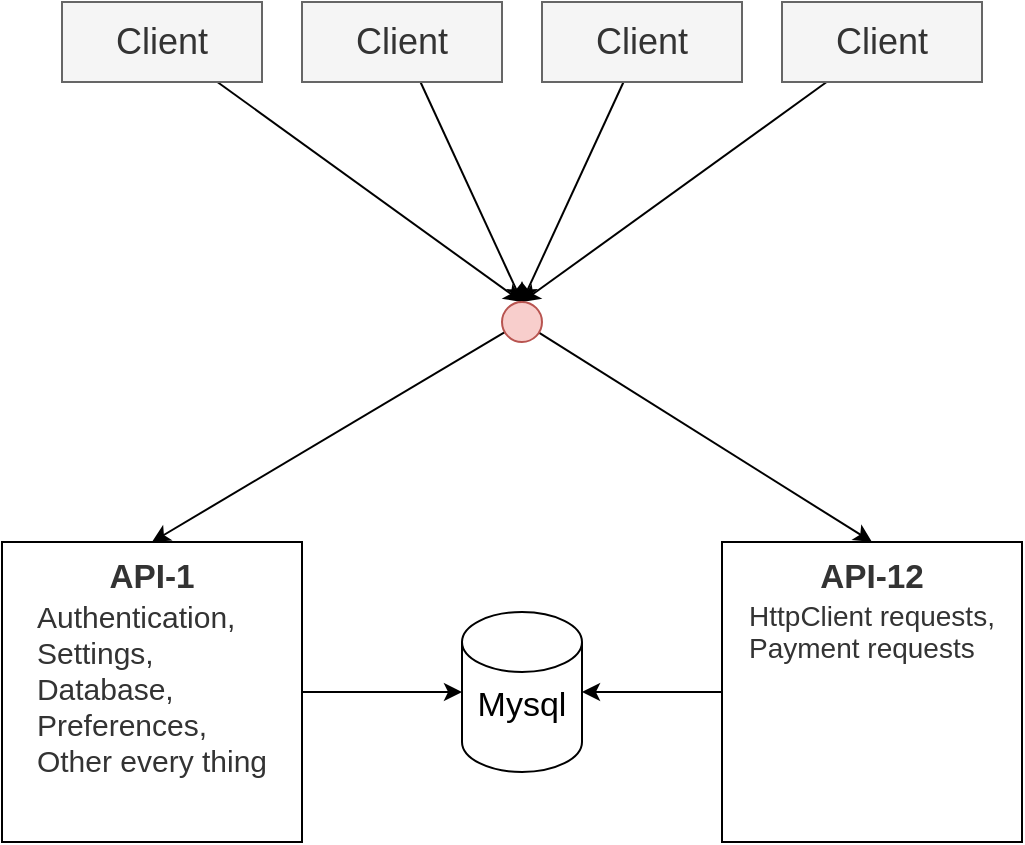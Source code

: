 <mxfile version="14.8.5" type="github" pages="4">
  <diagram id="KWCMroENYIzv3C8HbzbQ" name="Api">
    <mxGraphModel dx="1426" dy="712" grid="1" gridSize="10" guides="1" tooltips="1" connect="1" arrows="1" fold="1" page="1" pageScale="1" pageWidth="827" pageHeight="1169" math="0" shadow="0">
      <root>
        <mxCell id="0" />
        <mxCell id="1" parent="0" />
        <mxCell id="m-8dADaFQHAfap0iC8K7-13" style="edgeStyle=none;rounded=0;orthogonalLoop=1;jettySize=auto;html=1;entryX=0.5;entryY=0;entryDx=0;entryDy=0;fontSize=18;" edge="1" parent="1" source="m-8dADaFQHAfap0iC8K7-1" target="m-8dADaFQHAfap0iC8K7-5">
          <mxGeometry relative="1" as="geometry" />
        </mxCell>
        <mxCell id="m-8dADaFQHAfap0iC8K7-1" value="Client" style="rounded=0;whiteSpace=wrap;html=1;fontSize=18;fillColor=#f5f5f5;strokeColor=#666666;fontColor=#333333;" vertex="1" parent="1">
          <mxGeometry x="150" y="160" width="100" height="40" as="geometry" />
        </mxCell>
        <mxCell id="m-8dADaFQHAfap0iC8K7-10" style="edgeStyle=none;rounded=0;orthogonalLoop=1;jettySize=auto;html=1;entryX=0.5;entryY=0;entryDx=0;entryDy=0;fontSize=18;" edge="1" parent="1" source="m-8dADaFQHAfap0iC8K7-2" target="m-8dADaFQHAfap0iC8K7-5">
          <mxGeometry relative="1" as="geometry" />
        </mxCell>
        <mxCell id="m-8dADaFQHAfap0iC8K7-2" value="Client" style="rounded=0;whiteSpace=wrap;html=1;fontSize=18;fillColor=#f5f5f5;strokeColor=#666666;fontColor=#333333;" vertex="1" parent="1">
          <mxGeometry x="270" y="160" width="100" height="40" as="geometry" />
        </mxCell>
        <mxCell id="m-8dADaFQHAfap0iC8K7-11" style="edgeStyle=none;rounded=0;orthogonalLoop=1;jettySize=auto;html=1;entryX=0.5;entryY=0;entryDx=0;entryDy=0;fontSize=18;" edge="1" parent="1" source="m-8dADaFQHAfap0iC8K7-3" target="m-8dADaFQHAfap0iC8K7-5">
          <mxGeometry relative="1" as="geometry" />
        </mxCell>
        <mxCell id="m-8dADaFQHAfap0iC8K7-3" value="Client" style="rounded=0;whiteSpace=wrap;html=1;fontSize=18;fillColor=#f5f5f5;strokeColor=#666666;fontColor=#333333;" vertex="1" parent="1">
          <mxGeometry x="390" y="160" width="100" height="40" as="geometry" />
        </mxCell>
        <mxCell id="m-8dADaFQHAfap0iC8K7-12" style="edgeStyle=none;rounded=0;orthogonalLoop=1;jettySize=auto;html=1;entryX=0.5;entryY=0;entryDx=0;entryDy=0;fontSize=18;" edge="1" parent="1" source="m-8dADaFQHAfap0iC8K7-4" target="m-8dADaFQHAfap0iC8K7-5">
          <mxGeometry relative="1" as="geometry" />
        </mxCell>
        <mxCell id="m-8dADaFQHAfap0iC8K7-4" value="Client" style="rounded=0;whiteSpace=wrap;html=1;fontSize=18;fillColor=#f5f5f5;strokeColor=#666666;fontColor=#333333;" vertex="1" parent="1">
          <mxGeometry x="510" y="160" width="100" height="40" as="geometry" />
        </mxCell>
        <mxCell id="m-8dADaFQHAfap0iC8K7-14" style="edgeStyle=none;rounded=0;orthogonalLoop=1;jettySize=auto;html=1;entryX=0.5;entryY=0;entryDx=0;entryDy=0;fontSize=18;" edge="1" parent="1" source="m-8dADaFQHAfap0iC8K7-5" target="m-8dADaFQHAfap0iC8K7-7">
          <mxGeometry relative="1" as="geometry" />
        </mxCell>
        <mxCell id="m-8dADaFQHAfap0iC8K7-15" style="edgeStyle=none;rounded=0;orthogonalLoop=1;jettySize=auto;html=1;entryX=0.5;entryY=0;entryDx=0;entryDy=0;fontSize=18;" edge="1" parent="1" source="m-8dADaFQHAfap0iC8K7-5" target="m-8dADaFQHAfap0iC8K7-8">
          <mxGeometry relative="1" as="geometry" />
        </mxCell>
        <mxCell id="m-8dADaFQHAfap0iC8K7-5" value="" style="ellipse;whiteSpace=wrap;html=1;fontSize=18;fillColor=#f8cecc;strokeColor=#b85450;" vertex="1" parent="1">
          <mxGeometry x="370" y="310" width="20" height="20" as="geometry" />
        </mxCell>
        <mxCell id="FvyMITSBp_P54hjT1kFX-2" style="edgeStyle=none;rounded=0;orthogonalLoop=1;jettySize=auto;html=1;entryX=0;entryY=0.5;entryDx=0;entryDy=0;entryPerimeter=0;fontSize=17;" edge="1" parent="1" source="m-8dADaFQHAfap0iC8K7-7" target="FvyMITSBp_P54hjT1kFX-1">
          <mxGeometry relative="1" as="geometry" />
        </mxCell>
        <mxCell id="m-8dADaFQHAfap0iC8K7-7" value="&lt;span data-lucid-type=&quot;application/vnd.lucid.text&quot; data-lucid-content=&quot;{&amp;#34;t&amp;#34;:&amp;#34;API-1\n\nAuthentication,\nSettings,\nDatabase,\nPreferences,\nOther every thing &amp;#34;,&amp;#34;m&amp;#34;:[{&amp;#34;s&amp;#34;:0,&amp;#34;n&amp;#34;:&amp;#34;s&amp;#34;,&amp;#34;v&amp;#34;:22.222,&amp;#34;e&amp;#34;:74},{&amp;#34;s&amp;#34;:0,&amp;#34;n&amp;#34;:&amp;#34;c&amp;#34;,&amp;#34;v&amp;#34;:&amp;#34;333333ff&amp;#34;,&amp;#34;e&amp;#34;:74},{&amp;#34;s&amp;#34;:0,&amp;#34;n&amp;#34;:&amp;#34;fc&amp;#34;,&amp;#34;v&amp;#34;:&amp;#34;Bold&amp;#34;,&amp;#34;e&amp;#34;:74},{&amp;#34;s&amp;#34;:0,&amp;#34;n&amp;#34;:&amp;#34;b&amp;#34;,&amp;#34;v&amp;#34;:true,&amp;#34;e&amp;#34;:74},{&amp;#34;s&amp;#34;:0,&amp;#34;n&amp;#34;:&amp;#34;fid&amp;#34;,&amp;#34;v&amp;#34;:5,&amp;#34;e&amp;#34;:74},{&amp;#34;s&amp;#34;:6,&amp;#34;n&amp;#34;:&amp;#34;a&amp;#34;,&amp;#34;v&amp;#34;:&amp;#34;left&amp;#34;},{&amp;#34;s&amp;#34;:7,&amp;#34;n&amp;#34;:&amp;#34;t&amp;#34;,&amp;#34;v&amp;#34;:&amp;#34;ul&amp;#34;},{&amp;#34;s&amp;#34;:7,&amp;#34;n&amp;#34;:&amp;#34;l&amp;#34;,&amp;#34;v&amp;#34;:&amp;#34;auto&amp;#34;},{&amp;#34;s&amp;#34;:7,&amp;#34;n&amp;#34;:&amp;#34;il&amp;#34;,&amp;#34;v&amp;#34;:22.222},{&amp;#34;s&amp;#34;:7,&amp;#34;n&amp;#34;:&amp;#34;fl&amp;#34;,&amp;#34;v&amp;#34;:22.222},{&amp;#34;s&amp;#34;:7,&amp;#34;n&amp;#34;:&amp;#34;a&amp;#34;,&amp;#34;v&amp;#34;:&amp;#34;left&amp;#34;},{&amp;#34;s&amp;#34;:23,&amp;#34;n&amp;#34;:&amp;#34;t&amp;#34;,&amp;#34;v&amp;#34;:&amp;#34;ul&amp;#34;},{&amp;#34;s&amp;#34;:23,&amp;#34;n&amp;#34;:&amp;#34;l&amp;#34;,&amp;#34;v&amp;#34;:&amp;#34;auto&amp;#34;},{&amp;#34;s&amp;#34;:23,&amp;#34;n&amp;#34;:&amp;#34;il&amp;#34;,&amp;#34;v&amp;#34;:22.222},{&amp;#34;s&amp;#34;:23,&amp;#34;n&amp;#34;:&amp;#34;fl&amp;#34;,&amp;#34;v&amp;#34;:22.222},{&amp;#34;s&amp;#34;:23,&amp;#34;n&amp;#34;:&amp;#34;a&amp;#34;,&amp;#34;v&amp;#34;:&amp;#34;left&amp;#34;},{&amp;#34;s&amp;#34;:33,&amp;#34;n&amp;#34;:&amp;#34;t&amp;#34;,&amp;#34;v&amp;#34;:&amp;#34;ul&amp;#34;},{&amp;#34;s&amp;#34;:33,&amp;#34;n&amp;#34;:&amp;#34;l&amp;#34;,&amp;#34;v&amp;#34;:&amp;#34;auto&amp;#34;},{&amp;#34;s&amp;#34;:33,&amp;#34;n&amp;#34;:&amp;#34;il&amp;#34;,&amp;#34;v&amp;#34;:22.222},{&amp;#34;s&amp;#34;:33,&amp;#34;n&amp;#34;:&amp;#34;fl&amp;#34;,&amp;#34;v&amp;#34;:22.222},{&amp;#34;s&amp;#34;:33,&amp;#34;n&amp;#34;:&amp;#34;a&amp;#34;,&amp;#34;v&amp;#34;:&amp;#34;left&amp;#34;},{&amp;#34;s&amp;#34;:43,&amp;#34;n&amp;#34;:&amp;#34;t&amp;#34;,&amp;#34;v&amp;#34;:&amp;#34;ul&amp;#34;},{&amp;#34;s&amp;#34;:43,&amp;#34;n&amp;#34;:&amp;#34;l&amp;#34;,&amp;#34;v&amp;#34;:&amp;#34;auto&amp;#34;},{&amp;#34;s&amp;#34;:43,&amp;#34;n&amp;#34;:&amp;#34;il&amp;#34;,&amp;#34;v&amp;#34;:22.222},{&amp;#34;s&amp;#34;:43,&amp;#34;n&amp;#34;:&amp;#34;fl&amp;#34;,&amp;#34;v&amp;#34;:22.222},{&amp;#34;s&amp;#34;:43,&amp;#34;n&amp;#34;:&amp;#34;a&amp;#34;,&amp;#34;v&amp;#34;:&amp;#34;left&amp;#34;},{&amp;#34;s&amp;#34;:56,&amp;#34;n&amp;#34;:&amp;#34;t&amp;#34;,&amp;#34;v&amp;#34;:&amp;#34;ul&amp;#34;},{&amp;#34;s&amp;#34;:56,&amp;#34;n&amp;#34;:&amp;#34;l&amp;#34;,&amp;#34;v&amp;#34;:&amp;#34;auto&amp;#34;},{&amp;#34;s&amp;#34;:56,&amp;#34;n&amp;#34;:&amp;#34;il&amp;#34;,&amp;#34;v&amp;#34;:22.222},{&amp;#34;s&amp;#34;:56,&amp;#34;n&amp;#34;:&amp;#34;fl&amp;#34;,&amp;#34;v&amp;#34;:22.222},{&amp;#34;s&amp;#34;:56,&amp;#34;n&amp;#34;:&amp;#34;a&amp;#34;,&amp;#34;v&amp;#34;:&amp;#34;left&amp;#34;}]}&quot;&gt;&lt;span style=&quot;font-size: 16.667px ; color: #333333 ; font-weight: bold&quot;&gt;API-1&lt;/span&gt;&lt;span style=&quot;font-size: 16.667px ; color: #333333 ; font-weight: bold ; text-align: left&quot;&gt;&lt;br&gt;&lt;/span&gt;&lt;/span&gt;&lt;div style=&quot;font-size: 15px&quot; align=&quot;left&quot;&gt;&lt;span data-lucid-type=&quot;application/vnd.lucid.text&quot; data-lucid-content=&quot;{&amp;#34;t&amp;#34;:&amp;#34;API-1\n\nAuthentication,\nSettings,\nDatabase,\nPreferences,\nOther every thing &amp;#34;,&amp;#34;m&amp;#34;:[{&amp;#34;s&amp;#34;:0,&amp;#34;n&amp;#34;:&amp;#34;s&amp;#34;,&amp;#34;v&amp;#34;:22.222,&amp;#34;e&amp;#34;:74},{&amp;#34;s&amp;#34;:0,&amp;#34;n&amp;#34;:&amp;#34;c&amp;#34;,&amp;#34;v&amp;#34;:&amp;#34;333333ff&amp;#34;,&amp;#34;e&amp;#34;:74},{&amp;#34;s&amp;#34;:0,&amp;#34;n&amp;#34;:&amp;#34;fc&amp;#34;,&amp;#34;v&amp;#34;:&amp;#34;Bold&amp;#34;,&amp;#34;e&amp;#34;:74},{&amp;#34;s&amp;#34;:0,&amp;#34;n&amp;#34;:&amp;#34;b&amp;#34;,&amp;#34;v&amp;#34;:true,&amp;#34;e&amp;#34;:74},{&amp;#34;s&amp;#34;:0,&amp;#34;n&amp;#34;:&amp;#34;fid&amp;#34;,&amp;#34;v&amp;#34;:5,&amp;#34;e&amp;#34;:74},{&amp;#34;s&amp;#34;:6,&amp;#34;n&amp;#34;:&amp;#34;a&amp;#34;,&amp;#34;v&amp;#34;:&amp;#34;left&amp;#34;},{&amp;#34;s&amp;#34;:7,&amp;#34;n&amp;#34;:&amp;#34;t&amp;#34;,&amp;#34;v&amp;#34;:&amp;#34;ul&amp;#34;},{&amp;#34;s&amp;#34;:7,&amp;#34;n&amp;#34;:&amp;#34;l&amp;#34;,&amp;#34;v&amp;#34;:&amp;#34;auto&amp;#34;},{&amp;#34;s&amp;#34;:7,&amp;#34;n&amp;#34;:&amp;#34;il&amp;#34;,&amp;#34;v&amp;#34;:22.222},{&amp;#34;s&amp;#34;:7,&amp;#34;n&amp;#34;:&amp;#34;fl&amp;#34;,&amp;#34;v&amp;#34;:22.222},{&amp;#34;s&amp;#34;:7,&amp;#34;n&amp;#34;:&amp;#34;a&amp;#34;,&amp;#34;v&amp;#34;:&amp;#34;left&amp;#34;},{&amp;#34;s&amp;#34;:23,&amp;#34;n&amp;#34;:&amp;#34;t&amp;#34;,&amp;#34;v&amp;#34;:&amp;#34;ul&amp;#34;},{&amp;#34;s&amp;#34;:23,&amp;#34;n&amp;#34;:&amp;#34;l&amp;#34;,&amp;#34;v&amp;#34;:&amp;#34;auto&amp;#34;},{&amp;#34;s&amp;#34;:23,&amp;#34;n&amp;#34;:&amp;#34;il&amp;#34;,&amp;#34;v&amp;#34;:22.222},{&amp;#34;s&amp;#34;:23,&amp;#34;n&amp;#34;:&amp;#34;fl&amp;#34;,&amp;#34;v&amp;#34;:22.222},{&amp;#34;s&amp;#34;:23,&amp;#34;n&amp;#34;:&amp;#34;a&amp;#34;,&amp;#34;v&amp;#34;:&amp;#34;left&amp;#34;},{&amp;#34;s&amp;#34;:33,&amp;#34;n&amp;#34;:&amp;#34;t&amp;#34;,&amp;#34;v&amp;#34;:&amp;#34;ul&amp;#34;},{&amp;#34;s&amp;#34;:33,&amp;#34;n&amp;#34;:&amp;#34;l&amp;#34;,&amp;#34;v&amp;#34;:&amp;#34;auto&amp;#34;},{&amp;#34;s&amp;#34;:33,&amp;#34;n&amp;#34;:&amp;#34;il&amp;#34;,&amp;#34;v&amp;#34;:22.222},{&amp;#34;s&amp;#34;:33,&amp;#34;n&amp;#34;:&amp;#34;fl&amp;#34;,&amp;#34;v&amp;#34;:22.222},{&amp;#34;s&amp;#34;:33,&amp;#34;n&amp;#34;:&amp;#34;a&amp;#34;,&amp;#34;v&amp;#34;:&amp;#34;left&amp;#34;},{&amp;#34;s&amp;#34;:43,&amp;#34;n&amp;#34;:&amp;#34;t&amp;#34;,&amp;#34;v&amp;#34;:&amp;#34;ul&amp;#34;},{&amp;#34;s&amp;#34;:43,&amp;#34;n&amp;#34;:&amp;#34;l&amp;#34;,&amp;#34;v&amp;#34;:&amp;#34;auto&amp;#34;},{&amp;#34;s&amp;#34;:43,&amp;#34;n&amp;#34;:&amp;#34;il&amp;#34;,&amp;#34;v&amp;#34;:22.222},{&amp;#34;s&amp;#34;:43,&amp;#34;n&amp;#34;:&amp;#34;fl&amp;#34;,&amp;#34;v&amp;#34;:22.222},{&amp;#34;s&amp;#34;:43,&amp;#34;n&amp;#34;:&amp;#34;a&amp;#34;,&amp;#34;v&amp;#34;:&amp;#34;left&amp;#34;},{&amp;#34;s&amp;#34;:56,&amp;#34;n&amp;#34;:&amp;#34;t&amp;#34;,&amp;#34;v&amp;#34;:&amp;#34;ul&amp;#34;},{&amp;#34;s&amp;#34;:56,&amp;#34;n&amp;#34;:&amp;#34;l&amp;#34;,&amp;#34;v&amp;#34;:&amp;#34;auto&amp;#34;},{&amp;#34;s&amp;#34;:56,&amp;#34;n&amp;#34;:&amp;#34;il&amp;#34;,&amp;#34;v&amp;#34;:22.222},{&amp;#34;s&amp;#34;:56,&amp;#34;n&amp;#34;:&amp;#34;fl&amp;#34;,&amp;#34;v&amp;#34;:22.222},{&amp;#34;s&amp;#34;:56,&amp;#34;n&amp;#34;:&amp;#34;a&amp;#34;,&amp;#34;v&amp;#34;:&amp;#34;left&amp;#34;}]}&quot;&gt;&lt;span style=&quot;color: rgb(51 , 51 , 51)&quot;&gt;Authentication,&lt;/span&gt;&lt;/span&gt;&lt;br&gt;&lt;span data-lucid-type=&quot;application/vnd.lucid.text&quot; data-lucid-content=&quot;{&amp;#34;t&amp;#34;:&amp;#34;API-1\n\nAuthentication,\nSettings,\nDatabase,\nPreferences,\nOther every thing &amp;#34;,&amp;#34;m&amp;#34;:[{&amp;#34;s&amp;#34;:0,&amp;#34;n&amp;#34;:&amp;#34;s&amp;#34;,&amp;#34;v&amp;#34;:22.222,&amp;#34;e&amp;#34;:74},{&amp;#34;s&amp;#34;:0,&amp;#34;n&amp;#34;:&amp;#34;c&amp;#34;,&amp;#34;v&amp;#34;:&amp;#34;333333ff&amp;#34;,&amp;#34;e&amp;#34;:74},{&amp;#34;s&amp;#34;:0,&amp;#34;n&amp;#34;:&amp;#34;fc&amp;#34;,&amp;#34;v&amp;#34;:&amp;#34;Bold&amp;#34;,&amp;#34;e&amp;#34;:74},{&amp;#34;s&amp;#34;:0,&amp;#34;n&amp;#34;:&amp;#34;b&amp;#34;,&amp;#34;v&amp;#34;:true,&amp;#34;e&amp;#34;:74},{&amp;#34;s&amp;#34;:0,&amp;#34;n&amp;#34;:&amp;#34;fid&amp;#34;,&amp;#34;v&amp;#34;:5,&amp;#34;e&amp;#34;:74},{&amp;#34;s&amp;#34;:6,&amp;#34;n&amp;#34;:&amp;#34;a&amp;#34;,&amp;#34;v&amp;#34;:&amp;#34;left&amp;#34;},{&amp;#34;s&amp;#34;:7,&amp;#34;n&amp;#34;:&amp;#34;t&amp;#34;,&amp;#34;v&amp;#34;:&amp;#34;ul&amp;#34;},{&amp;#34;s&amp;#34;:7,&amp;#34;n&amp;#34;:&amp;#34;l&amp;#34;,&amp;#34;v&amp;#34;:&amp;#34;auto&amp;#34;},{&amp;#34;s&amp;#34;:7,&amp;#34;n&amp;#34;:&amp;#34;il&amp;#34;,&amp;#34;v&amp;#34;:22.222},{&amp;#34;s&amp;#34;:7,&amp;#34;n&amp;#34;:&amp;#34;fl&amp;#34;,&amp;#34;v&amp;#34;:22.222},{&amp;#34;s&amp;#34;:7,&amp;#34;n&amp;#34;:&amp;#34;a&amp;#34;,&amp;#34;v&amp;#34;:&amp;#34;left&amp;#34;},{&amp;#34;s&amp;#34;:23,&amp;#34;n&amp;#34;:&amp;#34;t&amp;#34;,&amp;#34;v&amp;#34;:&amp;#34;ul&amp;#34;},{&amp;#34;s&amp;#34;:23,&amp;#34;n&amp;#34;:&amp;#34;l&amp;#34;,&amp;#34;v&amp;#34;:&amp;#34;auto&amp;#34;},{&amp;#34;s&amp;#34;:23,&amp;#34;n&amp;#34;:&amp;#34;il&amp;#34;,&amp;#34;v&amp;#34;:22.222},{&amp;#34;s&amp;#34;:23,&amp;#34;n&amp;#34;:&amp;#34;fl&amp;#34;,&amp;#34;v&amp;#34;:22.222},{&amp;#34;s&amp;#34;:23,&amp;#34;n&amp;#34;:&amp;#34;a&amp;#34;,&amp;#34;v&amp;#34;:&amp;#34;left&amp;#34;},{&amp;#34;s&amp;#34;:33,&amp;#34;n&amp;#34;:&amp;#34;t&amp;#34;,&amp;#34;v&amp;#34;:&amp;#34;ul&amp;#34;},{&amp;#34;s&amp;#34;:33,&amp;#34;n&amp;#34;:&amp;#34;l&amp;#34;,&amp;#34;v&amp;#34;:&amp;#34;auto&amp;#34;},{&amp;#34;s&amp;#34;:33,&amp;#34;n&amp;#34;:&amp;#34;il&amp;#34;,&amp;#34;v&amp;#34;:22.222},{&amp;#34;s&amp;#34;:33,&amp;#34;n&amp;#34;:&amp;#34;fl&amp;#34;,&amp;#34;v&amp;#34;:22.222},{&amp;#34;s&amp;#34;:33,&amp;#34;n&amp;#34;:&amp;#34;a&amp;#34;,&amp;#34;v&amp;#34;:&amp;#34;left&amp;#34;},{&amp;#34;s&amp;#34;:43,&amp;#34;n&amp;#34;:&amp;#34;t&amp;#34;,&amp;#34;v&amp;#34;:&amp;#34;ul&amp;#34;},{&amp;#34;s&amp;#34;:43,&amp;#34;n&amp;#34;:&amp;#34;l&amp;#34;,&amp;#34;v&amp;#34;:&amp;#34;auto&amp;#34;},{&amp;#34;s&amp;#34;:43,&amp;#34;n&amp;#34;:&amp;#34;il&amp;#34;,&amp;#34;v&amp;#34;:22.222},{&amp;#34;s&amp;#34;:43,&amp;#34;n&amp;#34;:&amp;#34;fl&amp;#34;,&amp;#34;v&amp;#34;:22.222},{&amp;#34;s&amp;#34;:43,&amp;#34;n&amp;#34;:&amp;#34;a&amp;#34;,&amp;#34;v&amp;#34;:&amp;#34;left&amp;#34;},{&amp;#34;s&amp;#34;:56,&amp;#34;n&amp;#34;:&amp;#34;t&amp;#34;,&amp;#34;v&amp;#34;:&amp;#34;ul&amp;#34;},{&amp;#34;s&amp;#34;:56,&amp;#34;n&amp;#34;:&amp;#34;l&amp;#34;,&amp;#34;v&amp;#34;:&amp;#34;auto&amp;#34;},{&amp;#34;s&amp;#34;:56,&amp;#34;n&amp;#34;:&amp;#34;il&amp;#34;,&amp;#34;v&amp;#34;:22.222},{&amp;#34;s&amp;#34;:56,&amp;#34;n&amp;#34;:&amp;#34;fl&amp;#34;,&amp;#34;v&amp;#34;:22.222},{&amp;#34;s&amp;#34;:56,&amp;#34;n&amp;#34;:&amp;#34;a&amp;#34;,&amp;#34;v&amp;#34;:&amp;#34;left&amp;#34;}]}&quot;&gt;&lt;span style=&quot;color: rgb(51 , 51 , 51)&quot;&gt;&lt;/span&gt;&lt;span style=&quot;color: rgb(51 , 51 , 51)&quot;&gt;Settings,&lt;/span&gt;&lt;/span&gt;&lt;br&gt;&lt;span data-lucid-type=&quot;application/vnd.lucid.text&quot; data-lucid-content=&quot;{&amp;#34;t&amp;#34;:&amp;#34;API-1\n\nAuthentication,\nSettings,\nDatabase,\nPreferences,\nOther every thing &amp;#34;,&amp;#34;m&amp;#34;:[{&amp;#34;s&amp;#34;:0,&amp;#34;n&amp;#34;:&amp;#34;s&amp;#34;,&amp;#34;v&amp;#34;:22.222,&amp;#34;e&amp;#34;:74},{&amp;#34;s&amp;#34;:0,&amp;#34;n&amp;#34;:&amp;#34;c&amp;#34;,&amp;#34;v&amp;#34;:&amp;#34;333333ff&amp;#34;,&amp;#34;e&amp;#34;:74},{&amp;#34;s&amp;#34;:0,&amp;#34;n&amp;#34;:&amp;#34;fc&amp;#34;,&amp;#34;v&amp;#34;:&amp;#34;Bold&amp;#34;,&amp;#34;e&amp;#34;:74},{&amp;#34;s&amp;#34;:0,&amp;#34;n&amp;#34;:&amp;#34;b&amp;#34;,&amp;#34;v&amp;#34;:true,&amp;#34;e&amp;#34;:74},{&amp;#34;s&amp;#34;:0,&amp;#34;n&amp;#34;:&amp;#34;fid&amp;#34;,&amp;#34;v&amp;#34;:5,&amp;#34;e&amp;#34;:74},{&amp;#34;s&amp;#34;:6,&amp;#34;n&amp;#34;:&amp;#34;a&amp;#34;,&amp;#34;v&amp;#34;:&amp;#34;left&amp;#34;},{&amp;#34;s&amp;#34;:7,&amp;#34;n&amp;#34;:&amp;#34;t&amp;#34;,&amp;#34;v&amp;#34;:&amp;#34;ul&amp;#34;},{&amp;#34;s&amp;#34;:7,&amp;#34;n&amp;#34;:&amp;#34;l&amp;#34;,&amp;#34;v&amp;#34;:&amp;#34;auto&amp;#34;},{&amp;#34;s&amp;#34;:7,&amp;#34;n&amp;#34;:&amp;#34;il&amp;#34;,&amp;#34;v&amp;#34;:22.222},{&amp;#34;s&amp;#34;:7,&amp;#34;n&amp;#34;:&amp;#34;fl&amp;#34;,&amp;#34;v&amp;#34;:22.222},{&amp;#34;s&amp;#34;:7,&amp;#34;n&amp;#34;:&amp;#34;a&amp;#34;,&amp;#34;v&amp;#34;:&amp;#34;left&amp;#34;},{&amp;#34;s&amp;#34;:23,&amp;#34;n&amp;#34;:&amp;#34;t&amp;#34;,&amp;#34;v&amp;#34;:&amp;#34;ul&amp;#34;},{&amp;#34;s&amp;#34;:23,&amp;#34;n&amp;#34;:&amp;#34;l&amp;#34;,&amp;#34;v&amp;#34;:&amp;#34;auto&amp;#34;},{&amp;#34;s&amp;#34;:23,&amp;#34;n&amp;#34;:&amp;#34;il&amp;#34;,&amp;#34;v&amp;#34;:22.222},{&amp;#34;s&amp;#34;:23,&amp;#34;n&amp;#34;:&amp;#34;fl&amp;#34;,&amp;#34;v&amp;#34;:22.222},{&amp;#34;s&amp;#34;:23,&amp;#34;n&amp;#34;:&amp;#34;a&amp;#34;,&amp;#34;v&amp;#34;:&amp;#34;left&amp;#34;},{&amp;#34;s&amp;#34;:33,&amp;#34;n&amp;#34;:&amp;#34;t&amp;#34;,&amp;#34;v&amp;#34;:&amp;#34;ul&amp;#34;},{&amp;#34;s&amp;#34;:33,&amp;#34;n&amp;#34;:&amp;#34;l&amp;#34;,&amp;#34;v&amp;#34;:&amp;#34;auto&amp;#34;},{&amp;#34;s&amp;#34;:33,&amp;#34;n&amp;#34;:&amp;#34;il&amp;#34;,&amp;#34;v&amp;#34;:22.222},{&amp;#34;s&amp;#34;:33,&amp;#34;n&amp;#34;:&amp;#34;fl&amp;#34;,&amp;#34;v&amp;#34;:22.222},{&amp;#34;s&amp;#34;:33,&amp;#34;n&amp;#34;:&amp;#34;a&amp;#34;,&amp;#34;v&amp;#34;:&amp;#34;left&amp;#34;},{&amp;#34;s&amp;#34;:43,&amp;#34;n&amp;#34;:&amp;#34;t&amp;#34;,&amp;#34;v&amp;#34;:&amp;#34;ul&amp;#34;},{&amp;#34;s&amp;#34;:43,&amp;#34;n&amp;#34;:&amp;#34;l&amp;#34;,&amp;#34;v&amp;#34;:&amp;#34;auto&amp;#34;},{&amp;#34;s&amp;#34;:43,&amp;#34;n&amp;#34;:&amp;#34;il&amp;#34;,&amp;#34;v&amp;#34;:22.222},{&amp;#34;s&amp;#34;:43,&amp;#34;n&amp;#34;:&amp;#34;fl&amp;#34;,&amp;#34;v&amp;#34;:22.222},{&amp;#34;s&amp;#34;:43,&amp;#34;n&amp;#34;:&amp;#34;a&amp;#34;,&amp;#34;v&amp;#34;:&amp;#34;left&amp;#34;},{&amp;#34;s&amp;#34;:56,&amp;#34;n&amp;#34;:&amp;#34;t&amp;#34;,&amp;#34;v&amp;#34;:&amp;#34;ul&amp;#34;},{&amp;#34;s&amp;#34;:56,&amp;#34;n&amp;#34;:&amp;#34;l&amp;#34;,&amp;#34;v&amp;#34;:&amp;#34;auto&amp;#34;},{&amp;#34;s&amp;#34;:56,&amp;#34;n&amp;#34;:&amp;#34;il&amp;#34;,&amp;#34;v&amp;#34;:22.222},{&amp;#34;s&amp;#34;:56,&amp;#34;n&amp;#34;:&amp;#34;fl&amp;#34;,&amp;#34;v&amp;#34;:22.222},{&amp;#34;s&amp;#34;:56,&amp;#34;n&amp;#34;:&amp;#34;a&amp;#34;,&amp;#34;v&amp;#34;:&amp;#34;left&amp;#34;}]}&quot;&gt;&lt;span style=&quot;color: rgb(51 , 51 , 51)&quot;&gt;&lt;/span&gt;&lt;span style=&quot;color: rgb(51 , 51 , 51)&quot;&gt;Database,&lt;/span&gt;&lt;/span&gt;&lt;br&gt;&lt;span data-lucid-type=&quot;application/vnd.lucid.text&quot; data-lucid-content=&quot;{&amp;#34;t&amp;#34;:&amp;#34;API-1\n\nAuthentication,\nSettings,\nDatabase,\nPreferences,\nOther every thing &amp;#34;,&amp;#34;m&amp;#34;:[{&amp;#34;s&amp;#34;:0,&amp;#34;n&amp;#34;:&amp;#34;s&amp;#34;,&amp;#34;v&amp;#34;:22.222,&amp;#34;e&amp;#34;:74},{&amp;#34;s&amp;#34;:0,&amp;#34;n&amp;#34;:&amp;#34;c&amp;#34;,&amp;#34;v&amp;#34;:&amp;#34;333333ff&amp;#34;,&amp;#34;e&amp;#34;:74},{&amp;#34;s&amp;#34;:0,&amp;#34;n&amp;#34;:&amp;#34;fc&amp;#34;,&amp;#34;v&amp;#34;:&amp;#34;Bold&amp;#34;,&amp;#34;e&amp;#34;:74},{&amp;#34;s&amp;#34;:0,&amp;#34;n&amp;#34;:&amp;#34;b&amp;#34;,&amp;#34;v&amp;#34;:true,&amp;#34;e&amp;#34;:74},{&amp;#34;s&amp;#34;:0,&amp;#34;n&amp;#34;:&amp;#34;fid&amp;#34;,&amp;#34;v&amp;#34;:5,&amp;#34;e&amp;#34;:74},{&amp;#34;s&amp;#34;:6,&amp;#34;n&amp;#34;:&amp;#34;a&amp;#34;,&amp;#34;v&amp;#34;:&amp;#34;left&amp;#34;},{&amp;#34;s&amp;#34;:7,&amp;#34;n&amp;#34;:&amp;#34;t&amp;#34;,&amp;#34;v&amp;#34;:&amp;#34;ul&amp;#34;},{&amp;#34;s&amp;#34;:7,&amp;#34;n&amp;#34;:&amp;#34;l&amp;#34;,&amp;#34;v&amp;#34;:&amp;#34;auto&amp;#34;},{&amp;#34;s&amp;#34;:7,&amp;#34;n&amp;#34;:&amp;#34;il&amp;#34;,&amp;#34;v&amp;#34;:22.222},{&amp;#34;s&amp;#34;:7,&amp;#34;n&amp;#34;:&amp;#34;fl&amp;#34;,&amp;#34;v&amp;#34;:22.222},{&amp;#34;s&amp;#34;:7,&amp;#34;n&amp;#34;:&amp;#34;a&amp;#34;,&amp;#34;v&amp;#34;:&amp;#34;left&amp;#34;},{&amp;#34;s&amp;#34;:23,&amp;#34;n&amp;#34;:&amp;#34;t&amp;#34;,&amp;#34;v&amp;#34;:&amp;#34;ul&amp;#34;},{&amp;#34;s&amp;#34;:23,&amp;#34;n&amp;#34;:&amp;#34;l&amp;#34;,&amp;#34;v&amp;#34;:&amp;#34;auto&amp;#34;},{&amp;#34;s&amp;#34;:23,&amp;#34;n&amp;#34;:&amp;#34;il&amp;#34;,&amp;#34;v&amp;#34;:22.222},{&amp;#34;s&amp;#34;:23,&amp;#34;n&amp;#34;:&amp;#34;fl&amp;#34;,&amp;#34;v&amp;#34;:22.222},{&amp;#34;s&amp;#34;:23,&amp;#34;n&amp;#34;:&amp;#34;a&amp;#34;,&amp;#34;v&amp;#34;:&amp;#34;left&amp;#34;},{&amp;#34;s&amp;#34;:33,&amp;#34;n&amp;#34;:&amp;#34;t&amp;#34;,&amp;#34;v&amp;#34;:&amp;#34;ul&amp;#34;},{&amp;#34;s&amp;#34;:33,&amp;#34;n&amp;#34;:&amp;#34;l&amp;#34;,&amp;#34;v&amp;#34;:&amp;#34;auto&amp;#34;},{&amp;#34;s&amp;#34;:33,&amp;#34;n&amp;#34;:&amp;#34;il&amp;#34;,&amp;#34;v&amp;#34;:22.222},{&amp;#34;s&amp;#34;:33,&amp;#34;n&amp;#34;:&amp;#34;fl&amp;#34;,&amp;#34;v&amp;#34;:22.222},{&amp;#34;s&amp;#34;:33,&amp;#34;n&amp;#34;:&amp;#34;a&amp;#34;,&amp;#34;v&amp;#34;:&amp;#34;left&amp;#34;},{&amp;#34;s&amp;#34;:43,&amp;#34;n&amp;#34;:&amp;#34;t&amp;#34;,&amp;#34;v&amp;#34;:&amp;#34;ul&amp;#34;},{&amp;#34;s&amp;#34;:43,&amp;#34;n&amp;#34;:&amp;#34;l&amp;#34;,&amp;#34;v&amp;#34;:&amp;#34;auto&amp;#34;},{&amp;#34;s&amp;#34;:43,&amp;#34;n&amp;#34;:&amp;#34;il&amp;#34;,&amp;#34;v&amp;#34;:22.222},{&amp;#34;s&amp;#34;:43,&amp;#34;n&amp;#34;:&amp;#34;fl&amp;#34;,&amp;#34;v&amp;#34;:22.222},{&amp;#34;s&amp;#34;:43,&amp;#34;n&amp;#34;:&amp;#34;a&amp;#34;,&amp;#34;v&amp;#34;:&amp;#34;left&amp;#34;},{&amp;#34;s&amp;#34;:56,&amp;#34;n&amp;#34;:&amp;#34;t&amp;#34;,&amp;#34;v&amp;#34;:&amp;#34;ul&amp;#34;},{&amp;#34;s&amp;#34;:56,&amp;#34;n&amp;#34;:&amp;#34;l&amp;#34;,&amp;#34;v&amp;#34;:&amp;#34;auto&amp;#34;},{&amp;#34;s&amp;#34;:56,&amp;#34;n&amp;#34;:&amp;#34;il&amp;#34;,&amp;#34;v&amp;#34;:22.222},{&amp;#34;s&amp;#34;:56,&amp;#34;n&amp;#34;:&amp;#34;fl&amp;#34;,&amp;#34;v&amp;#34;:22.222},{&amp;#34;s&amp;#34;:56,&amp;#34;n&amp;#34;:&amp;#34;a&amp;#34;,&amp;#34;v&amp;#34;:&amp;#34;left&amp;#34;}]}&quot;&gt;&lt;span style=&quot;color: rgb(51 , 51 , 51)&quot;&gt;&lt;/span&gt;&lt;span style=&quot;color: rgb(51 , 51 , 51)&quot;&gt;Preferences,&lt;/span&gt;&lt;/span&gt;&lt;br&gt;&lt;span data-lucid-type=&quot;application/vnd.lucid.text&quot; data-lucid-content=&quot;{&amp;#34;t&amp;#34;:&amp;#34;API-1\n\nAuthentication,\nSettings,\nDatabase,\nPreferences,\nOther every thing &amp;#34;,&amp;#34;m&amp;#34;:[{&amp;#34;s&amp;#34;:0,&amp;#34;n&amp;#34;:&amp;#34;s&amp;#34;,&amp;#34;v&amp;#34;:22.222,&amp;#34;e&amp;#34;:74},{&amp;#34;s&amp;#34;:0,&amp;#34;n&amp;#34;:&amp;#34;c&amp;#34;,&amp;#34;v&amp;#34;:&amp;#34;333333ff&amp;#34;,&amp;#34;e&amp;#34;:74},{&amp;#34;s&amp;#34;:0,&amp;#34;n&amp;#34;:&amp;#34;fc&amp;#34;,&amp;#34;v&amp;#34;:&amp;#34;Bold&amp;#34;,&amp;#34;e&amp;#34;:74},{&amp;#34;s&amp;#34;:0,&amp;#34;n&amp;#34;:&amp;#34;b&amp;#34;,&amp;#34;v&amp;#34;:true,&amp;#34;e&amp;#34;:74},{&amp;#34;s&amp;#34;:0,&amp;#34;n&amp;#34;:&amp;#34;fid&amp;#34;,&amp;#34;v&amp;#34;:5,&amp;#34;e&amp;#34;:74},{&amp;#34;s&amp;#34;:6,&amp;#34;n&amp;#34;:&amp;#34;a&amp;#34;,&amp;#34;v&amp;#34;:&amp;#34;left&amp;#34;},{&amp;#34;s&amp;#34;:7,&amp;#34;n&amp;#34;:&amp;#34;t&amp;#34;,&amp;#34;v&amp;#34;:&amp;#34;ul&amp;#34;},{&amp;#34;s&amp;#34;:7,&amp;#34;n&amp;#34;:&amp;#34;l&amp;#34;,&amp;#34;v&amp;#34;:&amp;#34;auto&amp;#34;},{&amp;#34;s&amp;#34;:7,&amp;#34;n&amp;#34;:&amp;#34;il&amp;#34;,&amp;#34;v&amp;#34;:22.222},{&amp;#34;s&amp;#34;:7,&amp;#34;n&amp;#34;:&amp;#34;fl&amp;#34;,&amp;#34;v&amp;#34;:22.222},{&amp;#34;s&amp;#34;:7,&amp;#34;n&amp;#34;:&amp;#34;a&amp;#34;,&amp;#34;v&amp;#34;:&amp;#34;left&amp;#34;},{&amp;#34;s&amp;#34;:23,&amp;#34;n&amp;#34;:&amp;#34;t&amp;#34;,&amp;#34;v&amp;#34;:&amp;#34;ul&amp;#34;},{&amp;#34;s&amp;#34;:23,&amp;#34;n&amp;#34;:&amp;#34;l&amp;#34;,&amp;#34;v&amp;#34;:&amp;#34;auto&amp;#34;},{&amp;#34;s&amp;#34;:23,&amp;#34;n&amp;#34;:&amp;#34;il&amp;#34;,&amp;#34;v&amp;#34;:22.222},{&amp;#34;s&amp;#34;:23,&amp;#34;n&amp;#34;:&amp;#34;fl&amp;#34;,&amp;#34;v&amp;#34;:22.222},{&amp;#34;s&amp;#34;:23,&amp;#34;n&amp;#34;:&amp;#34;a&amp;#34;,&amp;#34;v&amp;#34;:&amp;#34;left&amp;#34;},{&amp;#34;s&amp;#34;:33,&amp;#34;n&amp;#34;:&amp;#34;t&amp;#34;,&amp;#34;v&amp;#34;:&amp;#34;ul&amp;#34;},{&amp;#34;s&amp;#34;:33,&amp;#34;n&amp;#34;:&amp;#34;l&amp;#34;,&amp;#34;v&amp;#34;:&amp;#34;auto&amp;#34;},{&amp;#34;s&amp;#34;:33,&amp;#34;n&amp;#34;:&amp;#34;il&amp;#34;,&amp;#34;v&amp;#34;:22.222},{&amp;#34;s&amp;#34;:33,&amp;#34;n&amp;#34;:&amp;#34;fl&amp;#34;,&amp;#34;v&amp;#34;:22.222},{&amp;#34;s&amp;#34;:33,&amp;#34;n&amp;#34;:&amp;#34;a&amp;#34;,&amp;#34;v&amp;#34;:&amp;#34;left&amp;#34;},{&amp;#34;s&amp;#34;:43,&amp;#34;n&amp;#34;:&amp;#34;t&amp;#34;,&amp;#34;v&amp;#34;:&amp;#34;ul&amp;#34;},{&amp;#34;s&amp;#34;:43,&amp;#34;n&amp;#34;:&amp;#34;l&amp;#34;,&amp;#34;v&amp;#34;:&amp;#34;auto&amp;#34;},{&amp;#34;s&amp;#34;:43,&amp;#34;n&amp;#34;:&amp;#34;il&amp;#34;,&amp;#34;v&amp;#34;:22.222},{&amp;#34;s&amp;#34;:43,&amp;#34;n&amp;#34;:&amp;#34;fl&amp;#34;,&amp;#34;v&amp;#34;:22.222},{&amp;#34;s&amp;#34;:43,&amp;#34;n&amp;#34;:&amp;#34;a&amp;#34;,&amp;#34;v&amp;#34;:&amp;#34;left&amp;#34;},{&amp;#34;s&amp;#34;:56,&amp;#34;n&amp;#34;:&amp;#34;t&amp;#34;,&amp;#34;v&amp;#34;:&amp;#34;ul&amp;#34;},{&amp;#34;s&amp;#34;:56,&amp;#34;n&amp;#34;:&amp;#34;l&amp;#34;,&amp;#34;v&amp;#34;:&amp;#34;auto&amp;#34;},{&amp;#34;s&amp;#34;:56,&amp;#34;n&amp;#34;:&amp;#34;il&amp;#34;,&amp;#34;v&amp;#34;:22.222},{&amp;#34;s&amp;#34;:56,&amp;#34;n&amp;#34;:&amp;#34;fl&amp;#34;,&amp;#34;v&amp;#34;:22.222},{&amp;#34;s&amp;#34;:56,&amp;#34;n&amp;#34;:&amp;#34;a&amp;#34;,&amp;#34;v&amp;#34;:&amp;#34;left&amp;#34;}]}&quot;&gt;&lt;span style=&quot;color: rgb(51 , 51 , 51)&quot;&gt;&lt;/span&gt;&lt;span style=&quot;color: rgb(51 , 51 , 51)&quot;&gt;Other every thing&lt;/span&gt;&lt;span style=&quot;color: rgb(51 , 51 , 51) ; font-weight: bold&quot;&gt; &lt;/span&gt;&lt;/span&gt;&lt;/div&gt;" style="rounded=0;whiteSpace=wrap;html=1;fontSize=18;verticalAlign=top;" vertex="1" parent="1">
          <mxGeometry x="120" y="430" width="150" height="150" as="geometry" />
        </mxCell>
        <mxCell id="FvyMITSBp_P54hjT1kFX-3" style="edgeStyle=none;rounded=0;orthogonalLoop=1;jettySize=auto;html=1;entryX=1;entryY=0.5;entryDx=0;entryDy=0;entryPerimeter=0;fontSize=17;" edge="1" parent="1" source="m-8dADaFQHAfap0iC8K7-8" target="FvyMITSBp_P54hjT1kFX-1">
          <mxGeometry relative="1" as="geometry" />
        </mxCell>
        <mxCell id="m-8dADaFQHAfap0iC8K7-8" value="&lt;span data-lucid-type=&quot;application/vnd.lucid.text&quot; data-lucid-content=&quot;{&amp;#34;t&amp;#34;:&amp;#34;API-1\n\nAuthentication,\nSettings,\nDatabase,\nPreferences,\nOther every thing &amp;#34;,&amp;#34;m&amp;#34;:[{&amp;#34;s&amp;#34;:0,&amp;#34;n&amp;#34;:&amp;#34;s&amp;#34;,&amp;#34;v&amp;#34;:22.222,&amp;#34;e&amp;#34;:74},{&amp;#34;s&amp;#34;:0,&amp;#34;n&amp;#34;:&amp;#34;c&amp;#34;,&amp;#34;v&amp;#34;:&amp;#34;333333ff&amp;#34;,&amp;#34;e&amp;#34;:74},{&amp;#34;s&amp;#34;:0,&amp;#34;n&amp;#34;:&amp;#34;fc&amp;#34;,&amp;#34;v&amp;#34;:&amp;#34;Bold&amp;#34;,&amp;#34;e&amp;#34;:74},{&amp;#34;s&amp;#34;:0,&amp;#34;n&amp;#34;:&amp;#34;b&amp;#34;,&amp;#34;v&amp;#34;:true,&amp;#34;e&amp;#34;:74},{&amp;#34;s&amp;#34;:0,&amp;#34;n&amp;#34;:&amp;#34;fid&amp;#34;,&amp;#34;v&amp;#34;:5,&amp;#34;e&amp;#34;:74},{&amp;#34;s&amp;#34;:6,&amp;#34;n&amp;#34;:&amp;#34;a&amp;#34;,&amp;#34;v&amp;#34;:&amp;#34;left&amp;#34;},{&amp;#34;s&amp;#34;:7,&amp;#34;n&amp;#34;:&amp;#34;t&amp;#34;,&amp;#34;v&amp;#34;:&amp;#34;ul&amp;#34;},{&amp;#34;s&amp;#34;:7,&amp;#34;n&amp;#34;:&amp;#34;l&amp;#34;,&amp;#34;v&amp;#34;:&amp;#34;auto&amp;#34;},{&amp;#34;s&amp;#34;:7,&amp;#34;n&amp;#34;:&amp;#34;il&amp;#34;,&amp;#34;v&amp;#34;:22.222},{&amp;#34;s&amp;#34;:7,&amp;#34;n&amp;#34;:&amp;#34;fl&amp;#34;,&amp;#34;v&amp;#34;:22.222},{&amp;#34;s&amp;#34;:7,&amp;#34;n&amp;#34;:&amp;#34;a&amp;#34;,&amp;#34;v&amp;#34;:&amp;#34;left&amp;#34;},{&amp;#34;s&amp;#34;:23,&amp;#34;n&amp;#34;:&amp;#34;t&amp;#34;,&amp;#34;v&amp;#34;:&amp;#34;ul&amp;#34;},{&amp;#34;s&amp;#34;:23,&amp;#34;n&amp;#34;:&amp;#34;l&amp;#34;,&amp;#34;v&amp;#34;:&amp;#34;auto&amp;#34;},{&amp;#34;s&amp;#34;:23,&amp;#34;n&amp;#34;:&amp;#34;il&amp;#34;,&amp;#34;v&amp;#34;:22.222},{&amp;#34;s&amp;#34;:23,&amp;#34;n&amp;#34;:&amp;#34;fl&amp;#34;,&amp;#34;v&amp;#34;:22.222},{&amp;#34;s&amp;#34;:23,&amp;#34;n&amp;#34;:&amp;#34;a&amp;#34;,&amp;#34;v&amp;#34;:&amp;#34;left&amp;#34;},{&amp;#34;s&amp;#34;:33,&amp;#34;n&amp;#34;:&amp;#34;t&amp;#34;,&amp;#34;v&amp;#34;:&amp;#34;ul&amp;#34;},{&amp;#34;s&amp;#34;:33,&amp;#34;n&amp;#34;:&amp;#34;l&amp;#34;,&amp;#34;v&amp;#34;:&amp;#34;auto&amp;#34;},{&amp;#34;s&amp;#34;:33,&amp;#34;n&amp;#34;:&amp;#34;il&amp;#34;,&amp;#34;v&amp;#34;:22.222},{&amp;#34;s&amp;#34;:33,&amp;#34;n&amp;#34;:&amp;#34;fl&amp;#34;,&amp;#34;v&amp;#34;:22.222},{&amp;#34;s&amp;#34;:33,&amp;#34;n&amp;#34;:&amp;#34;a&amp;#34;,&amp;#34;v&amp;#34;:&amp;#34;left&amp;#34;},{&amp;#34;s&amp;#34;:43,&amp;#34;n&amp;#34;:&amp;#34;t&amp;#34;,&amp;#34;v&amp;#34;:&amp;#34;ul&amp;#34;},{&amp;#34;s&amp;#34;:43,&amp;#34;n&amp;#34;:&amp;#34;l&amp;#34;,&amp;#34;v&amp;#34;:&amp;#34;auto&amp;#34;},{&amp;#34;s&amp;#34;:43,&amp;#34;n&amp;#34;:&amp;#34;il&amp;#34;,&amp;#34;v&amp;#34;:22.222},{&amp;#34;s&amp;#34;:43,&amp;#34;n&amp;#34;:&amp;#34;fl&amp;#34;,&amp;#34;v&amp;#34;:22.222},{&amp;#34;s&amp;#34;:43,&amp;#34;n&amp;#34;:&amp;#34;a&amp;#34;,&amp;#34;v&amp;#34;:&amp;#34;left&amp;#34;},{&amp;#34;s&amp;#34;:56,&amp;#34;n&amp;#34;:&amp;#34;t&amp;#34;,&amp;#34;v&amp;#34;:&amp;#34;ul&amp;#34;},{&amp;#34;s&amp;#34;:56,&amp;#34;n&amp;#34;:&amp;#34;l&amp;#34;,&amp;#34;v&amp;#34;:&amp;#34;auto&amp;#34;},{&amp;#34;s&amp;#34;:56,&amp;#34;n&amp;#34;:&amp;#34;il&amp;#34;,&amp;#34;v&amp;#34;:22.222},{&amp;#34;s&amp;#34;:56,&amp;#34;n&amp;#34;:&amp;#34;fl&amp;#34;,&amp;#34;v&amp;#34;:22.222},{&amp;#34;s&amp;#34;:56,&amp;#34;n&amp;#34;:&amp;#34;a&amp;#34;,&amp;#34;v&amp;#34;:&amp;#34;left&amp;#34;}]}&quot;&gt;&lt;span style=&quot;font-size: 16.667px ; color: #333333 ; font-weight: bold&quot;&gt;API-1&lt;/span&gt;&lt;span style=&quot;font-size: 16.667px ; color: #333333 ; font-weight: bold ; text-align: left&quot;&gt;2&lt;br&gt;&lt;/span&gt;&lt;/span&gt;&lt;div style=&quot;font-size: 14px&quot; align=&quot;left&quot;&gt;&lt;span data-lucid-type=&quot;application/vnd.lucid.text&quot; data-lucid-content=&quot;{&amp;#34;t&amp;#34;:&amp;#34;HttpClient requests,\nPayment requests&amp;#34;,&amp;#34;m&amp;#34;:[{&amp;#34;s&amp;#34;:0,&amp;#34;n&amp;#34;:&amp;#34;t&amp;#34;,&amp;#34;v&amp;#34;:&amp;#34;ul&amp;#34;},{&amp;#34;s&amp;#34;:0,&amp;#34;n&amp;#34;:&amp;#34;l&amp;#34;,&amp;#34;v&amp;#34;:&amp;#34;auto&amp;#34;},{&amp;#34;s&amp;#34;:0,&amp;#34;n&amp;#34;:&amp;#34;il&amp;#34;,&amp;#34;v&amp;#34;:22.222},{&amp;#34;s&amp;#34;:0,&amp;#34;n&amp;#34;:&amp;#34;fl&amp;#34;,&amp;#34;v&amp;#34;:22.222},{&amp;#34;s&amp;#34;:0,&amp;#34;n&amp;#34;:&amp;#34;a&amp;#34;,&amp;#34;v&amp;#34;:&amp;#34;left&amp;#34;},{&amp;#34;s&amp;#34;:0,&amp;#34;n&amp;#34;:&amp;#34;s&amp;#34;,&amp;#34;v&amp;#34;:22.222,&amp;#34;e&amp;#34;:37},{&amp;#34;s&amp;#34;:0,&amp;#34;n&amp;#34;:&amp;#34;c&amp;#34;,&amp;#34;v&amp;#34;:&amp;#34;333333ff&amp;#34;,&amp;#34;e&amp;#34;:37},{&amp;#34;s&amp;#34;:0,&amp;#34;n&amp;#34;:&amp;#34;fc&amp;#34;,&amp;#34;v&amp;#34;:&amp;#34;Bold&amp;#34;,&amp;#34;e&amp;#34;:37},{&amp;#34;s&amp;#34;:0,&amp;#34;n&amp;#34;:&amp;#34;b&amp;#34;,&amp;#34;v&amp;#34;:true,&amp;#34;e&amp;#34;:37},{&amp;#34;s&amp;#34;:0,&amp;#34;n&amp;#34;:&amp;#34;fid&amp;#34;,&amp;#34;v&amp;#34;:5,&amp;#34;e&amp;#34;:37},{&amp;#34;s&amp;#34;:21,&amp;#34;n&amp;#34;:&amp;#34;t&amp;#34;,&amp;#34;v&amp;#34;:&amp;#34;ul&amp;#34;},{&amp;#34;s&amp;#34;:21,&amp;#34;n&amp;#34;:&amp;#34;l&amp;#34;,&amp;#34;v&amp;#34;:&amp;#34;auto&amp;#34;},{&amp;#34;s&amp;#34;:21,&amp;#34;n&amp;#34;:&amp;#34;il&amp;#34;,&amp;#34;v&amp;#34;:22.222},{&amp;#34;s&amp;#34;:21,&amp;#34;n&amp;#34;:&amp;#34;fl&amp;#34;,&amp;#34;v&amp;#34;:22.222},{&amp;#34;s&amp;#34;:21,&amp;#34;n&amp;#34;:&amp;#34;a&amp;#34;,&amp;#34;v&amp;#34;:&amp;#34;left&amp;#34;}]}&quot;&gt;&lt;span style=&quot;text-align: left ; color: rgb(51 , 51 , 51)&quot;&gt;HttpClient requests,&lt;br&gt;&lt;/span&gt;&lt;span style=&quot;text-align: left ; color: rgb(51 , 51 , 51)&quot;&gt;Payment requests&lt;/span&gt;&lt;/span&gt;&lt;span data-lucid-type=&quot;application/vnd.lucid.text&quot; data-lucid-content=&quot;{&amp;#34;t&amp;#34;:&amp;#34;API-1\n\nAuthentication,\nSettings,\nDatabase,\nPreferences,\nOther every thing &amp;#34;,&amp;#34;m&amp;#34;:[{&amp;#34;s&amp;#34;:0,&amp;#34;n&amp;#34;:&amp;#34;s&amp;#34;,&amp;#34;v&amp;#34;:22.222,&amp;#34;e&amp;#34;:74},{&amp;#34;s&amp;#34;:0,&amp;#34;n&amp;#34;:&amp;#34;c&amp;#34;,&amp;#34;v&amp;#34;:&amp;#34;333333ff&amp;#34;,&amp;#34;e&amp;#34;:74},{&amp;#34;s&amp;#34;:0,&amp;#34;n&amp;#34;:&amp;#34;fc&amp;#34;,&amp;#34;v&amp;#34;:&amp;#34;Bold&amp;#34;,&amp;#34;e&amp;#34;:74},{&amp;#34;s&amp;#34;:0,&amp;#34;n&amp;#34;:&amp;#34;b&amp;#34;,&amp;#34;v&amp;#34;:true,&amp;#34;e&amp;#34;:74},{&amp;#34;s&amp;#34;:0,&amp;#34;n&amp;#34;:&amp;#34;fid&amp;#34;,&amp;#34;v&amp;#34;:5,&amp;#34;e&amp;#34;:74},{&amp;#34;s&amp;#34;:6,&amp;#34;n&amp;#34;:&amp;#34;a&amp;#34;,&amp;#34;v&amp;#34;:&amp;#34;left&amp;#34;},{&amp;#34;s&amp;#34;:7,&amp;#34;n&amp;#34;:&amp;#34;t&amp;#34;,&amp;#34;v&amp;#34;:&amp;#34;ul&amp;#34;},{&amp;#34;s&amp;#34;:7,&amp;#34;n&amp;#34;:&amp;#34;l&amp;#34;,&amp;#34;v&amp;#34;:&amp;#34;auto&amp;#34;},{&amp;#34;s&amp;#34;:7,&amp;#34;n&amp;#34;:&amp;#34;il&amp;#34;,&amp;#34;v&amp;#34;:22.222},{&amp;#34;s&amp;#34;:7,&amp;#34;n&amp;#34;:&amp;#34;fl&amp;#34;,&amp;#34;v&amp;#34;:22.222},{&amp;#34;s&amp;#34;:7,&amp;#34;n&amp;#34;:&amp;#34;a&amp;#34;,&amp;#34;v&amp;#34;:&amp;#34;left&amp;#34;},{&amp;#34;s&amp;#34;:23,&amp;#34;n&amp;#34;:&amp;#34;t&amp;#34;,&amp;#34;v&amp;#34;:&amp;#34;ul&amp;#34;},{&amp;#34;s&amp;#34;:23,&amp;#34;n&amp;#34;:&amp;#34;l&amp;#34;,&amp;#34;v&amp;#34;:&amp;#34;auto&amp;#34;},{&amp;#34;s&amp;#34;:23,&amp;#34;n&amp;#34;:&amp;#34;il&amp;#34;,&amp;#34;v&amp;#34;:22.222},{&amp;#34;s&amp;#34;:23,&amp;#34;n&amp;#34;:&amp;#34;fl&amp;#34;,&amp;#34;v&amp;#34;:22.222},{&amp;#34;s&amp;#34;:23,&amp;#34;n&amp;#34;:&amp;#34;a&amp;#34;,&amp;#34;v&amp;#34;:&amp;#34;left&amp;#34;},{&amp;#34;s&amp;#34;:33,&amp;#34;n&amp;#34;:&amp;#34;t&amp;#34;,&amp;#34;v&amp;#34;:&amp;#34;ul&amp;#34;},{&amp;#34;s&amp;#34;:33,&amp;#34;n&amp;#34;:&amp;#34;l&amp;#34;,&amp;#34;v&amp;#34;:&amp;#34;auto&amp;#34;},{&amp;#34;s&amp;#34;:33,&amp;#34;n&amp;#34;:&amp;#34;il&amp;#34;,&amp;#34;v&amp;#34;:22.222},{&amp;#34;s&amp;#34;:33,&amp;#34;n&amp;#34;:&amp;#34;fl&amp;#34;,&amp;#34;v&amp;#34;:22.222},{&amp;#34;s&amp;#34;:33,&amp;#34;n&amp;#34;:&amp;#34;a&amp;#34;,&amp;#34;v&amp;#34;:&amp;#34;left&amp;#34;},{&amp;#34;s&amp;#34;:43,&amp;#34;n&amp;#34;:&amp;#34;t&amp;#34;,&amp;#34;v&amp;#34;:&amp;#34;ul&amp;#34;},{&amp;#34;s&amp;#34;:43,&amp;#34;n&amp;#34;:&amp;#34;l&amp;#34;,&amp;#34;v&amp;#34;:&amp;#34;auto&amp;#34;},{&amp;#34;s&amp;#34;:43,&amp;#34;n&amp;#34;:&amp;#34;il&amp;#34;,&amp;#34;v&amp;#34;:22.222},{&amp;#34;s&amp;#34;:43,&amp;#34;n&amp;#34;:&amp;#34;fl&amp;#34;,&amp;#34;v&amp;#34;:22.222},{&amp;#34;s&amp;#34;:43,&amp;#34;n&amp;#34;:&amp;#34;a&amp;#34;,&amp;#34;v&amp;#34;:&amp;#34;left&amp;#34;},{&amp;#34;s&amp;#34;:56,&amp;#34;n&amp;#34;:&amp;#34;t&amp;#34;,&amp;#34;v&amp;#34;:&amp;#34;ul&amp;#34;},{&amp;#34;s&amp;#34;:56,&amp;#34;n&amp;#34;:&amp;#34;l&amp;#34;,&amp;#34;v&amp;#34;:&amp;#34;auto&amp;#34;},{&amp;#34;s&amp;#34;:56,&amp;#34;n&amp;#34;:&amp;#34;il&amp;#34;,&amp;#34;v&amp;#34;:22.222},{&amp;#34;s&amp;#34;:56,&amp;#34;n&amp;#34;:&amp;#34;fl&amp;#34;,&amp;#34;v&amp;#34;:22.222},{&amp;#34;s&amp;#34;:56,&amp;#34;n&amp;#34;:&amp;#34;a&amp;#34;,&amp;#34;v&amp;#34;:&amp;#34;left&amp;#34;}]}&quot;&gt;&lt;span style=&quot;color: rgb(51 , 51 , 51)&quot;&gt;&lt;/span&gt;&lt;span style=&quot;color: rgb(51 , 51 , 51) ; font-weight: bold&quot;&gt; &lt;/span&gt;&lt;/span&gt;&lt;/div&gt;" style="rounded=0;whiteSpace=wrap;html=1;fontSize=18;verticalAlign=top;" vertex="1" parent="1">
          <mxGeometry x="480" y="430" width="150" height="150" as="geometry" />
        </mxCell>
        <mxCell id="FvyMITSBp_P54hjT1kFX-1" value="Mysql" style="shape=cylinder3;whiteSpace=wrap;html=1;boundedLbl=1;backgroundOutline=1;size=15;fontSize=17;verticalAlign=top;" vertex="1" parent="1">
          <mxGeometry x="350" y="465" width="60" height="80" as="geometry" />
        </mxCell>
      </root>
    </mxGraphModel>
  </diagram>
  <diagram id="dnQzDgLjcF8ucDliay27" name="Roles">
    <mxGraphModel dx="1426" dy="712" grid="1" gridSize="10" guides="1" tooltips="1" connect="1" arrows="1" fold="1" page="1" pageScale="1" pageWidth="827" pageHeight="1169" math="0" shadow="0">
      <root>
        <mxCell id="FMOjAZqRPyrcjGRzVN1K-0" />
        <mxCell id="FMOjAZqRPyrcjGRzVN1K-1" parent="FMOjAZqRPyrcjGRzVN1K-0" />
        <mxCell id="rlqlCBnIa1IzmrZx65xU-2" value="&lt;div&gt;&lt;b&gt;Emre&lt;/b&gt;&lt;/div&gt;&lt;div&gt;&lt;b&gt;&lt;br&gt;&lt;/b&gt;&lt;/div&gt;&lt;div style=&quot;font-size: 15px&quot; align=&quot;left&quot;&gt;Kodlama&lt;br&gt;&lt;/div&gt;" style="whiteSpace=wrap;html=1;aspect=fixed;fontSize=18;verticalAlign=top;" vertex="1" parent="FMOjAZqRPyrcjGRzVN1K-1">
          <mxGeometry x="140" y="170" width="140" height="140" as="geometry" />
        </mxCell>
        <mxCell id="rlqlCBnIa1IzmrZx65xU-3" value="&lt;div&gt;&lt;b&gt;Dagistan&lt;/b&gt;&lt;/div&gt;&lt;div&gt;&lt;b&gt;&lt;br&gt;&lt;/b&gt;&lt;/div&gt;&lt;div style=&quot;font-size: 15px&quot; align=&quot;left&quot;&gt;Kodlama&lt;br&gt;&lt;/div&gt;" style="whiteSpace=wrap;html=1;aspect=fixed;fontSize=18;verticalAlign=top;" vertex="1" parent="FMOjAZqRPyrcjGRzVN1K-1">
          <mxGeometry x="330" y="170" width="140" height="140" as="geometry" />
        </mxCell>
        <mxCell id="rlqlCBnIa1IzmrZx65xU-4" value="&lt;div&gt;&lt;b&gt;Ilhan&lt;/b&gt;&lt;/div&gt;&lt;div&gt;&lt;b&gt;&lt;br&gt;&lt;/b&gt;&lt;/div&gt;&lt;div style=&quot;font-size: 15px&quot; align=&quot;left&quot;&gt;&lt;span style=&quot;background-color: rgb(255 , 255 , 51)&quot;&gt;Geri kalan hersey&lt;/span&gt;&lt;br&gt;&lt;/div&gt;" style="whiteSpace=wrap;html=1;aspect=fixed;fontSize=18;verticalAlign=top;" vertex="1" parent="FMOjAZqRPyrcjGRzVN1K-1">
          <mxGeometry x="530" y="170" width="140" height="140" as="geometry" />
        </mxCell>
        <mxCell id="rlqlCBnIa1IzmrZx65xU-5" value="Gorev Plani" style="text;html=1;strokeColor=none;fillColor=none;align=center;verticalAlign=middle;whiteSpace=wrap;rounded=0;fontSize=24;fontStyle=1" vertex="1" parent="FMOjAZqRPyrcjGRzVN1K-1">
          <mxGeometry x="290" y="80" width="170" height="20" as="geometry" />
        </mxCell>
      </root>
    </mxGraphModel>
  </diagram>
  <diagram id="KBRQehwu73JB0DqbX3fT" name="Finans">
    <mxGraphModel dx="1426" dy="712" grid="1" gridSize="10" guides="1" tooltips="1" connect="1" arrows="1" fold="1" page="1" pageScale="1" pageWidth="827" pageHeight="1169" math="0" shadow="0">
      <root>
        <mxCell id="gKilOt_ZTlK05vMzcHNI-0" />
        <mxCell id="gKilOt_ZTlK05vMzcHNI-1" parent="gKilOt_ZTlK05vMzcHNI-0" />
        <mxCell id="gKilOt_ZTlK05vMzcHNI-2" value="&lt;h1&gt;Finans&lt;/h1&gt;&lt;p&gt;- Her uye 100 Euro baslangic sermaye katkisi,&lt;/p&gt;&lt;p&gt;- Negatif hesap bakiyesi, &lt;br&gt;&lt;/p&gt;&lt;p&gt;- Ihtiyac durumunda harcama,&lt;/p&gt;&lt;p&gt;- Herkes positive gecince yeni sermaye tranferi,&lt;/p&gt;&lt;p&gt;- Hesap defteri sorumlusu, Ilhan.&lt;br&gt;&lt;/p&gt;" style="text;html=1;strokeColor=none;fillColor=none;spacing=5;spacingTop=-20;whiteSpace=wrap;overflow=hidden;rounded=0;fontSize=24;verticalAlign=top;" vertex="1" parent="gKilOt_ZTlK05vMzcHNI-1">
          <mxGeometry x="70" y="70" width="700" height="490" as="geometry" />
        </mxCell>
      </root>
    </mxGraphModel>
  </diagram>
  <diagram id="cU4l30JBWjO8TV6Hsdwt" name="Sozlesme">
    <mxGraphModel dx="1426" dy="712" grid="1" gridSize="10" guides="1" tooltips="1" connect="1" arrows="1" fold="1" page="1" pageScale="1" pageWidth="827" pageHeight="1169" math="0" shadow="0">
      <root>
        <mxCell id="EvL7pWGo_mLh85PC4B1z-0" />
        <mxCell id="EvL7pWGo_mLh85PC4B1z-1" parent="EvL7pWGo_mLh85PC4B1z-0" />
        <mxCell id="EvL7pWGo_mLh85PC4B1z-2" value="&lt;h1&gt;Sozlesme&lt;/h1&gt;&lt;p&gt;- Tum kurucu ortaklar esit hakka sahiptir ve yonetim kurulu uyesidir,&lt;/p&gt;&lt;p&gt;- Karar alim surecinde oybirligi esastir,&lt;/p&gt;&lt;p&gt;- Yeni uye alimina oy birligi ile karar verilir,&lt;/p&gt;&lt;p&gt;- Kar dagitimi, yonetim kurulu karari ile yilda bir defa yapilir.&lt;/p&gt;&lt;p&gt;- Sermaye artirimina yonetim kurulu karari ile karar verilir. Artirim kar payinin aktarimi veya uye katilimi ile gerceklesir.&lt;br&gt;&lt;/p&gt;&lt;p&gt;- Calisanlara saatlik calisma suresi uzerinden odeme yapilir. Yonetim &lt;br&gt;kurulu yeni karar almadigi surece, ortaklarin calismasi ucretlendirilmez.&lt;/p&gt;&lt;p&gt;- Ortaklar arasinda, emek ve ucret esitligi prensibi esastir. Uyelerin emeklerinin kaydedilmesi icin &quot;Emek Kayit Defteri&quot; tutulur. (Google documents.)&lt;br&gt;&lt;/p&gt;&lt;p&gt;- Her bir uye, calismasini haftalik olarak bu deftere kaydeder. Ucretli calisma surecine baslandiginda uyelerin calisma saatleri hesaplanir ve eksik calismasi olanlar, ucretsiz calisarak mahsuplasir.&lt;/p&gt;&lt;p&gt;- Ucretli calismalarda, her isin suresi ilgili uye tarafindan belirlenir, deftere kayit edilir ve yonetim kurulu haftalik toplantilarda bilgilendirilir.&lt;br&gt;&lt;/p&gt;&lt;p&gt;- Ortakliktan cikis;&lt;/p&gt;&lt;p&gt;&lt;span&gt;	&lt;/span&gt;* Tek tarafli cikista, sirketin net sermayesinin 1/3&#39;u, en fazla 3 yil icinde ayrilan uyeye belirlenecek usul ile verilir. &lt;br&gt;&lt;/p&gt;&lt;p&gt;&lt;span&gt;	&lt;/span&gt;* Sure ve odeme sekli, mumkunse bir ay icinde tek seferde, degilse esit taksitler halinde belirlenecek sure icinde odenir. &lt;br&gt;&lt;/p&gt;&lt;p&gt;&lt;span&gt;	&lt;/span&gt;* Ilk odeme en gec uc ay icinde baslar.&lt;br&gt;&lt;/p&gt;&lt;p&gt;&lt;span&gt;	&lt;/span&gt;* Oy birligi ile cikista ozel kosullar kararlastirilir.&lt;/p&gt;&lt;p&gt;* Her Pazar 10:00-11:00 arasi degerlendirme toplantisi.&lt;br&gt;&lt;/p&gt;&lt;p&gt;&lt;br&gt;&lt;/p&gt;&lt;p&gt;&lt;br&gt;&lt;/p&gt;" style="text;html=1;strokeColor=none;fillColor=none;spacing=5;spacingTop=-20;whiteSpace=wrap;overflow=hidden;rounded=0;fontSize=24;verticalAlign=top;" vertex="1" parent="EvL7pWGo_mLh85PC4B1z-1">
          <mxGeometry x="20" y="30" width="790" height="1350" as="geometry" />
        </mxCell>
      </root>
    </mxGraphModel>
  </diagram>
</mxfile>
